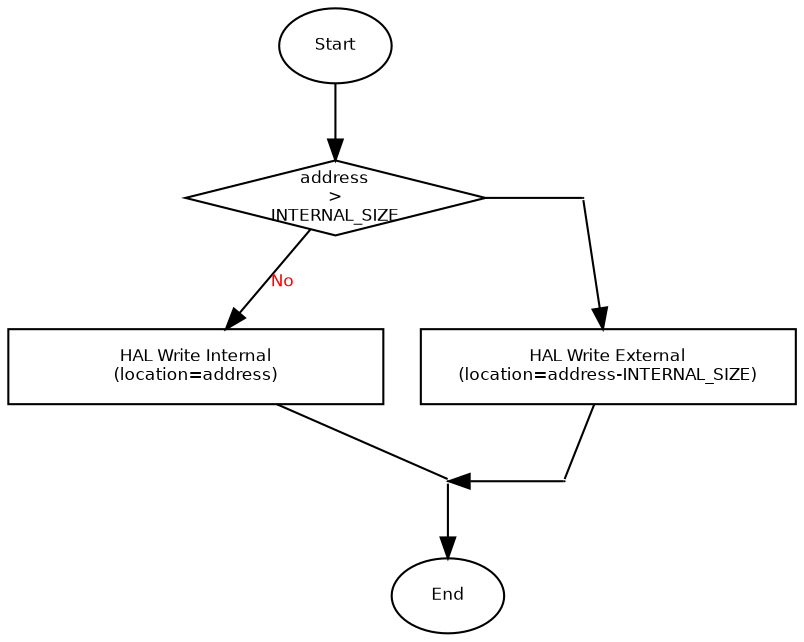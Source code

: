 digraph Flow_WriteByte {
 
 node [
         fontname = "Bitstream Vera Sans"
         fontsize = 8
         shape = "record"
     ]

 edge [
         fontname = "Bitstream Vera Sans"
         fontsize = 8
         fontcolor = "Red"
     ]

// all blocks
start [label="Start", shape="oval"];
check_address [label="address\n>\nINTERNAL_SIZE", shape="diamond", fixedsize=true, width=2]
hal_writeinternal [label="HAL Write Internal\n(location=address)", shape="box", fixedsize=true, width=2.5]
hal_writeexternal [label="HAL Write External\n(location=address-INTERNAL_SIZE)", shape="box", fixedsize=true, width=2.5]
end [label="End", shape="oval"];

d1 [width=0, shape="point", label="."];
d2 [width=0, shape="point", label="."];
d3 [width=0, shape="point", label="."];

// relations
start -> check_address
check_address -> hal_writeinternal [label="No"]
hal_writeinternal -> d3 [arrowhead=none]

/* check_address -> hal_writeexternal [label="Yes"] */
{rank=same; check_address -> d1 [arrowhead=none];}
d1 -> hal_writeexternal
hal_writeexternal -> d2 [arrowhead=none]
{rank=same; d3 -> d2 [dir=back, ];}

d3 -> end
}
